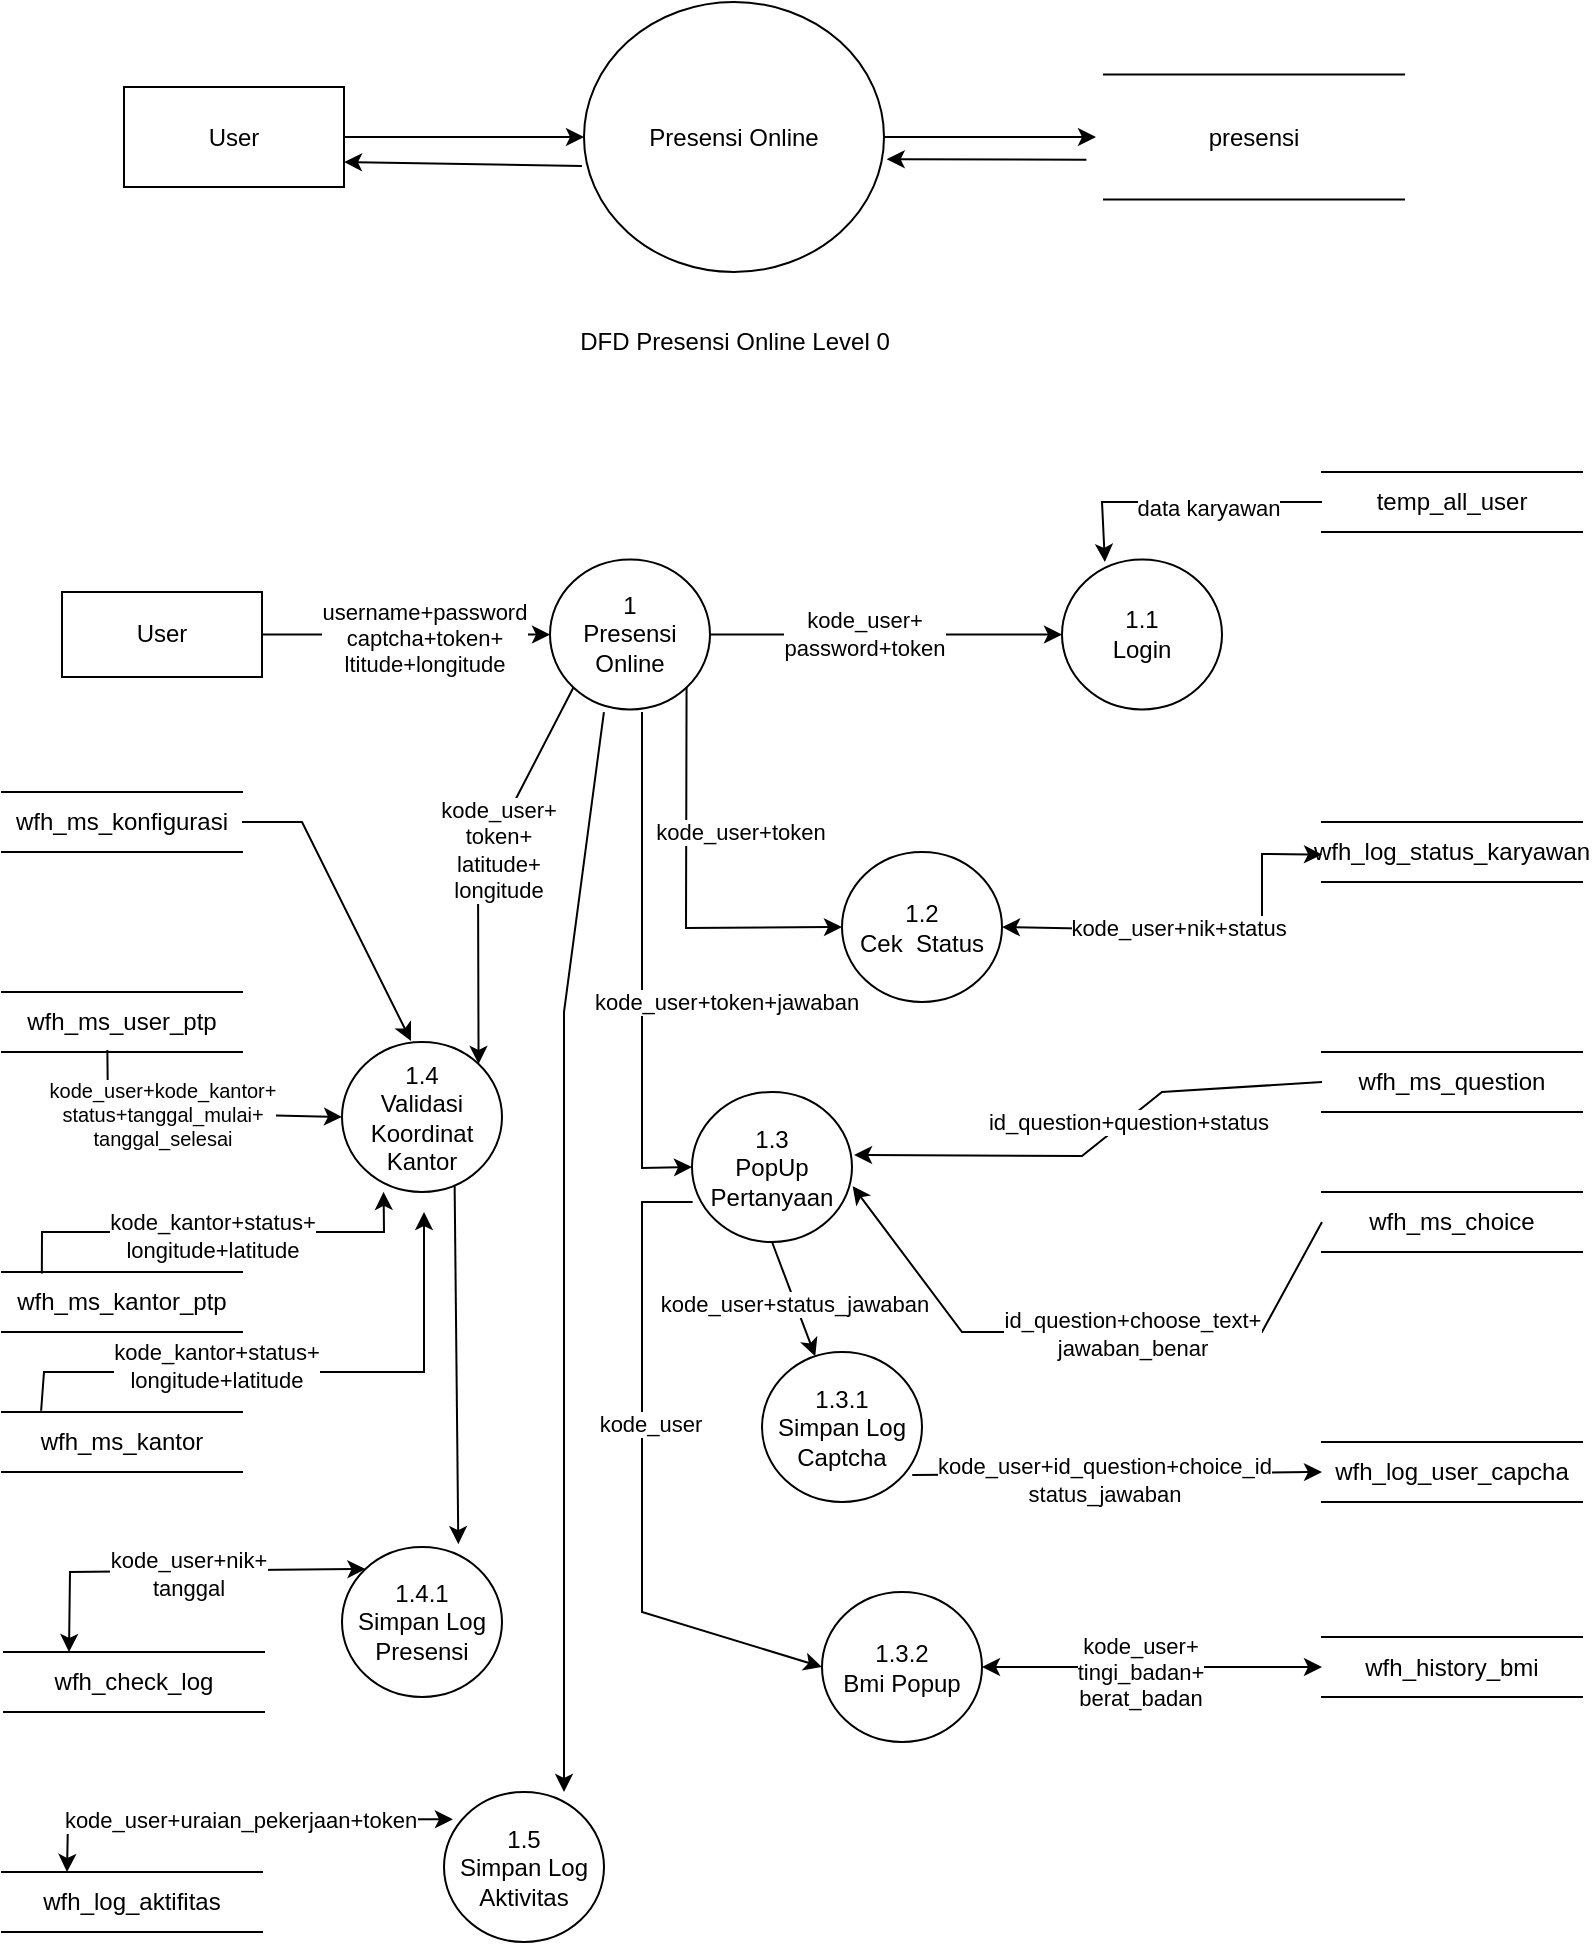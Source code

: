 <mxfile version="22.1.7" type="github">
  <diagram name="Page-1" id="cB6-q6-sBfIPuh-v84tD">
    <mxGraphModel dx="977" dy="461" grid="1" gridSize="10" guides="1" tooltips="1" connect="1" arrows="1" fold="1" page="1" pageScale="1" pageWidth="850" pageHeight="1100" math="0" shadow="0">
      <root>
        <mxCell id="0" />
        <mxCell id="1" parent="0" />
        <mxCell id="i9Y9PTabGPXXXa_qy1XM-1" value="User" style="html=1;dashed=0;whiteSpace=wrap;" vertex="1" parent="1">
          <mxGeometry x="80" y="87.5" width="110" height="50" as="geometry" />
        </mxCell>
        <mxCell id="i9Y9PTabGPXXXa_qy1XM-2" value="Presensi Online" style="shape=ellipse;html=1;dashed=0;whiteSpace=wrap;perimeter=ellipsePerimeter;" vertex="1" parent="1">
          <mxGeometry x="310" y="45" width="150" height="135" as="geometry" />
        </mxCell>
        <mxCell id="i9Y9PTabGPXXXa_qy1XM-4" value="" style="endArrow=classic;html=1;rounded=0;exitX=1;exitY=0.5;exitDx=0;exitDy=0;" edge="1" parent="1" source="i9Y9PTabGPXXXa_qy1XM-1" target="i9Y9PTabGPXXXa_qy1XM-2">
          <mxGeometry width="50" height="50" relative="1" as="geometry">
            <mxPoint x="360" y="410" as="sourcePoint" />
            <mxPoint x="410" y="360" as="targetPoint" />
          </mxGeometry>
        </mxCell>
        <mxCell id="i9Y9PTabGPXXXa_qy1XM-5" value="" style="endArrow=classic;html=1;rounded=0;exitX=1;exitY=0.5;exitDx=0;exitDy=0;" edge="1" parent="1" source="i9Y9PTabGPXXXa_qy1XM-2">
          <mxGeometry width="50" height="50" relative="1" as="geometry">
            <mxPoint x="360" y="410" as="sourcePoint" />
            <mxPoint x="566.0" y="112.5" as="targetPoint" />
          </mxGeometry>
        </mxCell>
        <mxCell id="i9Y9PTabGPXXXa_qy1XM-6" value="" style="endArrow=classic;html=1;rounded=0;exitX=-0.007;exitY=0.607;exitDx=0;exitDy=0;exitPerimeter=0;entryX=1;entryY=0.75;entryDx=0;entryDy=0;" edge="1" parent="1" source="i9Y9PTabGPXXXa_qy1XM-2" target="i9Y9PTabGPXXXa_qy1XM-1">
          <mxGeometry width="50" height="50" relative="1" as="geometry">
            <mxPoint x="360" y="410" as="sourcePoint" />
            <mxPoint x="410" y="360" as="targetPoint" />
          </mxGeometry>
        </mxCell>
        <mxCell id="i9Y9PTabGPXXXa_qy1XM-7" value="" style="endArrow=classic;html=1;rounded=0;entryX=1.009;entryY=0.582;entryDx=0;entryDy=0;entryPerimeter=0;exitX=0.07;exitY=0.642;exitDx=0;exitDy=0;exitPerimeter=0;" edge="1" parent="1" target="i9Y9PTabGPXXXa_qy1XM-2">
          <mxGeometry width="50" height="50" relative="1" as="geometry">
            <mxPoint x="561.2" y="123.86" as="sourcePoint" />
            <mxPoint x="410" y="360" as="targetPoint" />
          </mxGeometry>
        </mxCell>
        <mxCell id="i9Y9PTabGPXXXa_qy1XM-9" value="DFD Presensi Online Level 0" style="text;html=1;align=center;verticalAlign=middle;resizable=0;points=[];autosize=1;strokeColor=none;fillColor=none;" vertex="1" parent="1">
          <mxGeometry x="300" y="200" width="170" height="30" as="geometry" />
        </mxCell>
        <mxCell id="i9Y9PTabGPXXXa_qy1XM-10" value="presensi" style="html=1;dashed=0;whiteSpace=wrap;shape=partialRectangle;right=0;left=0;" vertex="1" parent="1">
          <mxGeometry x="570" y="81.25" width="150" height="62.5" as="geometry" />
        </mxCell>
        <mxCell id="i9Y9PTabGPXXXa_qy1XM-11" value="&lt;div&gt;1&lt;/div&gt;&lt;div&gt;Presensi Online&lt;br&gt;&lt;/div&gt;" style="shape=ellipse;html=1;dashed=0;whiteSpace=wrap;perimeter=ellipsePerimeter;" vertex="1" parent="1">
          <mxGeometry x="293" y="323.75" width="80" height="75" as="geometry" />
        </mxCell>
        <mxCell id="i9Y9PTabGPXXXa_qy1XM-12" value="User" style="html=1;dashed=0;whiteSpace=wrap;" vertex="1" parent="1">
          <mxGeometry x="49" y="340" width="100" height="42.5" as="geometry" />
        </mxCell>
        <mxCell id="i9Y9PTabGPXXXa_qy1XM-13" value="wfh_check_log" style="html=1;dashed=0;whiteSpace=wrap;shape=partialRectangle;right=0;left=0;" vertex="1" parent="1">
          <mxGeometry x="20" y="870" width="130" height="30" as="geometry" />
        </mxCell>
        <mxCell id="i9Y9PTabGPXXXa_qy1XM-14" value="" style="endArrow=classic;html=1;rounded=0;exitX=1;exitY=0.5;exitDx=0;exitDy=0;entryX=0;entryY=0.5;entryDx=0;entryDy=0;" edge="1" parent="1" source="i9Y9PTabGPXXXa_qy1XM-12" target="i9Y9PTabGPXXXa_qy1XM-11">
          <mxGeometry width="50" height="50" relative="1" as="geometry">
            <mxPoint x="399" y="370" as="sourcePoint" />
            <mxPoint x="449" y="320" as="targetPoint" />
          </mxGeometry>
        </mxCell>
        <mxCell id="i9Y9PTabGPXXXa_qy1XM-35" value="&lt;div&gt;username+password&lt;/div&gt;&lt;div&gt;captcha+token+&lt;/div&gt;&lt;div&gt;ltitude+longitude&lt;br&gt;&lt;/div&gt;" style="edgeLabel;html=1;align=center;verticalAlign=middle;resizable=0;points=[];" vertex="1" connectable="0" parent="i9Y9PTabGPXXXa_qy1XM-14">
          <mxGeometry x="-0.353" y="-1" relative="1" as="geometry">
            <mxPoint x="34" as="offset" />
          </mxGeometry>
        </mxCell>
        <mxCell id="i9Y9PTabGPXXXa_qy1XM-15" value="temp_all_user" style="html=1;dashed=0;whiteSpace=wrap;shape=partialRectangle;right=0;left=0;" vertex="1" parent="1">
          <mxGeometry x="679" y="280" width="130" height="30" as="geometry" />
        </mxCell>
        <mxCell id="i9Y9PTabGPXXXa_qy1XM-16" value="wfh_ms_question" style="html=1;dashed=0;whiteSpace=wrap;shape=partialRectangle;right=0;left=0;" vertex="1" parent="1">
          <mxGeometry x="679" y="570" width="130" height="30" as="geometry" />
        </mxCell>
        <mxCell id="i9Y9PTabGPXXXa_qy1XM-17" value="wfh_log_user_capcha" style="html=1;dashed=0;whiteSpace=wrap;shape=partialRectangle;right=0;left=0;" vertex="1" parent="1">
          <mxGeometry x="679" y="765" width="130" height="30" as="geometry" />
        </mxCell>
        <mxCell id="i9Y9PTabGPXXXa_qy1XM-18" value="" style="endArrow=classic;html=1;rounded=0;exitX=0;exitY=0.5;exitDx=0;exitDy=0;entryX=0.268;entryY=0.016;entryDx=0;entryDy=0;entryPerimeter=0;" edge="1" parent="1" source="i9Y9PTabGPXXXa_qy1XM-15" target="i9Y9PTabGPXXXa_qy1XM-48">
          <mxGeometry width="50" height="50" relative="1" as="geometry">
            <mxPoint x="469" y="370" as="sourcePoint" />
            <mxPoint x="519" y="320" as="targetPoint" />
            <Array as="points">
              <mxPoint x="649" y="295" />
              <mxPoint x="619" y="295" />
              <mxPoint x="569" y="295" />
            </Array>
          </mxGeometry>
        </mxCell>
        <mxCell id="i9Y9PTabGPXXXa_qy1XM-36" value="data karyawan" style="edgeLabel;html=1;align=center;verticalAlign=middle;resizable=0;points=[];" vertex="1" connectable="0" parent="i9Y9PTabGPXXXa_qy1XM-18">
          <mxGeometry x="-0.183" y="3" relative="1" as="geometry">
            <mxPoint as="offset" />
          </mxGeometry>
        </mxCell>
        <mxCell id="i9Y9PTabGPXXXa_qy1XM-22" value="wfh_log_status_karyawan" style="html=1;dashed=0;whiteSpace=wrap;shape=partialRectangle;right=0;left=0;" vertex="1" parent="1">
          <mxGeometry x="679" y="455" width="130" height="30" as="geometry" />
        </mxCell>
        <mxCell id="i9Y9PTabGPXXXa_qy1XM-26" value="" style="endArrow=classic;startArrow=classic;html=1;rounded=0;exitX=0;exitY=0.375;exitDx=0;exitDy=0;exitPerimeter=0;entryX=1;entryY=0.5;entryDx=0;entryDy=0;" edge="1" parent="1" target="i9Y9PTabGPXXXa_qy1XM-53">
          <mxGeometry width="50" height="50" relative="1" as="geometry">
            <mxPoint x="679" y="471.25" as="sourcePoint" />
            <mxPoint x="529" y="471.25" as="targetPoint" />
            <Array as="points">
              <mxPoint x="649" y="471" />
              <mxPoint x="649" y="510" />
            </Array>
          </mxGeometry>
        </mxCell>
        <mxCell id="i9Y9PTabGPXXXa_qy1XM-38" value="kode_user+nik+status" style="edgeLabel;html=1;align=center;verticalAlign=middle;resizable=0;points=[];" vertex="1" connectable="0" parent="i9Y9PTabGPXXXa_qy1XM-26">
          <mxGeometry x="0.113" y="-1" relative="1" as="geometry">
            <mxPoint as="offset" />
          </mxGeometry>
        </mxCell>
        <mxCell id="i9Y9PTabGPXXXa_qy1XM-29" value="" style="endArrow=classic;html=1;rounded=0;exitX=0;exitY=0.5;exitDx=0;exitDy=0;entryX=1.013;entryY=0.42;entryDx=0;entryDy=0;entryPerimeter=0;" edge="1" parent="1" source="i9Y9PTabGPXXXa_qy1XM-16" target="i9Y9PTabGPXXXa_qy1XM-56">
          <mxGeometry width="50" height="50" relative="1" as="geometry">
            <mxPoint x="299" y="830" as="sourcePoint" />
            <mxPoint x="499" y="770" as="targetPoint" />
            <Array as="points">
              <mxPoint x="599" y="590" />
              <mxPoint x="559" y="622" />
            </Array>
          </mxGeometry>
        </mxCell>
        <mxCell id="i9Y9PTabGPXXXa_qy1XM-39" value="id_question+question+status" style="edgeLabel;html=1;align=center;verticalAlign=middle;resizable=0;points=[];" vertex="1" connectable="0" parent="i9Y9PTabGPXXXa_qy1XM-29">
          <mxGeometry x="-0.162" y="1" relative="1" as="geometry">
            <mxPoint as="offset" />
          </mxGeometry>
        </mxCell>
        <mxCell id="i9Y9PTabGPXXXa_qy1XM-30" value="wfh_ms_choice" style="html=1;dashed=0;whiteSpace=wrap;shape=partialRectangle;right=0;left=0;" vertex="1" parent="1">
          <mxGeometry x="679" y="640" width="130" height="30" as="geometry" />
        </mxCell>
        <mxCell id="i9Y9PTabGPXXXa_qy1XM-34" value="wfh_history_bmi" style="html=1;dashed=0;whiteSpace=wrap;shape=partialRectangle;right=0;left=0;" vertex="1" parent="1">
          <mxGeometry x="679" y="862.5" width="130" height="30" as="geometry" />
        </mxCell>
        <mxCell id="i9Y9PTabGPXXXa_qy1XM-40" value="wfh_log_aktifitas" style="html=1;dashed=0;whiteSpace=wrap;shape=partialRectangle;right=0;left=0;" vertex="1" parent="1">
          <mxGeometry x="19" y="980" width="130" height="30" as="geometry" />
        </mxCell>
        <mxCell id="i9Y9PTabGPXXXa_qy1XM-41" value="" style="endArrow=classic;html=1;rounded=0;exitX=0;exitY=0.5;exitDx=0;exitDy=0;entryX=1.004;entryY=0.628;entryDx=0;entryDy=0;entryPerimeter=0;" edge="1" parent="1" source="i9Y9PTabGPXXXa_qy1XM-30" target="i9Y9PTabGPXXXa_qy1XM-56">
          <mxGeometry width="50" height="50" relative="1" as="geometry">
            <mxPoint x="689" y="805" as="sourcePoint" />
            <mxPoint x="449" y="710" as="targetPoint" />
            <Array as="points">
              <mxPoint x="649" y="710" />
              <mxPoint x="569" y="710" />
              <mxPoint x="499" y="710" />
            </Array>
          </mxGeometry>
        </mxCell>
        <mxCell id="i9Y9PTabGPXXXa_qy1XM-42" value="&lt;div&gt;id_question+choose_text+&lt;/div&gt;&lt;div&gt;jawaban_benar&lt;br&gt;&lt;/div&gt;" style="edgeLabel;html=1;align=center;verticalAlign=middle;resizable=0;points=[];" vertex="1" connectable="0" parent="i9Y9PTabGPXXXa_qy1XM-41">
          <mxGeometry x="-0.162" y="1" relative="1" as="geometry">
            <mxPoint as="offset" />
          </mxGeometry>
        </mxCell>
        <mxCell id="i9Y9PTabGPXXXa_qy1XM-48" value="&lt;div&gt;1.1&lt;/div&gt;Login" style="shape=ellipse;html=1;dashed=0;whiteSpace=wrap;perimeter=ellipsePerimeter;" vertex="1" parent="1">
          <mxGeometry x="549" y="323.75" width="80" height="75" as="geometry" />
        </mxCell>
        <mxCell id="i9Y9PTabGPXXXa_qy1XM-49" value="" style="endArrow=classic;html=1;rounded=0;entryX=0;entryY=0.5;entryDx=0;entryDy=0;exitX=1;exitY=0.5;exitDx=0;exitDy=0;" edge="1" parent="1" source="i9Y9PTabGPXXXa_qy1XM-11" target="i9Y9PTabGPXXXa_qy1XM-48">
          <mxGeometry width="50" height="50" relative="1" as="geometry">
            <mxPoint x="319" y="370" as="sourcePoint" />
            <mxPoint x="369" y="320" as="targetPoint" />
            <Array as="points" />
          </mxGeometry>
        </mxCell>
        <mxCell id="i9Y9PTabGPXXXa_qy1XM-58" value="&lt;div&gt;kode_user+&lt;/div&gt;&lt;div&gt;password+token&lt;/div&gt;" style="edgeLabel;html=1;align=center;verticalAlign=middle;resizable=0;points=[];" vertex="1" connectable="0" parent="i9Y9PTabGPXXXa_qy1XM-49">
          <mxGeometry x="-0.566" y="1" relative="1" as="geometry">
            <mxPoint x="39" as="offset" />
          </mxGeometry>
        </mxCell>
        <mxCell id="i9Y9PTabGPXXXa_qy1XM-50" value="&lt;div&gt;1.4&lt;/div&gt;Validasi Koordinat Kantor" style="shape=ellipse;html=1;dashed=0;whiteSpace=wrap;perimeter=ellipsePerimeter;" vertex="1" parent="1">
          <mxGeometry x="189" y="565" width="80" height="75" as="geometry" />
        </mxCell>
        <mxCell id="i9Y9PTabGPXXXa_qy1XM-53" value="&lt;div&gt;1.2&lt;/div&gt;Cek&amp;nbsp; Status" style="shape=ellipse;html=1;dashed=0;whiteSpace=wrap;perimeter=ellipsePerimeter;" vertex="1" parent="1">
          <mxGeometry x="439" y="470" width="80" height="75" as="geometry" />
        </mxCell>
        <mxCell id="i9Y9PTabGPXXXa_qy1XM-56" value="&lt;div&gt;1.3&lt;/div&gt;PopUp Pertanyaan" style="shape=ellipse;html=1;dashed=0;whiteSpace=wrap;perimeter=ellipsePerimeter;" vertex="1" parent="1">
          <mxGeometry x="364" y="590" width="80" height="75" as="geometry" />
        </mxCell>
        <mxCell id="i9Y9PTabGPXXXa_qy1XM-61" value="" style="endArrow=classic;html=1;rounded=0;exitX=1;exitY=1;exitDx=0;exitDy=0;entryX=0;entryY=0.5;entryDx=0;entryDy=0;" edge="1" parent="1" source="i9Y9PTabGPXXXa_qy1XM-11" target="i9Y9PTabGPXXXa_qy1XM-53">
          <mxGeometry width="50" height="50" relative="1" as="geometry">
            <mxPoint x="449" y="570" as="sourcePoint" />
            <mxPoint x="499" y="520" as="targetPoint" />
            <Array as="points">
              <mxPoint x="361" y="508" />
            </Array>
          </mxGeometry>
        </mxCell>
        <mxCell id="i9Y9PTabGPXXXa_qy1XM-62" value="kode_user+token" style="edgeLabel;html=1;align=center;verticalAlign=middle;resizable=0;points=[];" vertex="1" connectable="0" parent="i9Y9PTabGPXXXa_qy1XM-61">
          <mxGeometry x="-0.28" y="3" relative="1" as="geometry">
            <mxPoint x="24" as="offset" />
          </mxGeometry>
        </mxCell>
        <mxCell id="i9Y9PTabGPXXXa_qy1XM-63" value="" style="endArrow=classic;html=1;rounded=0;entryX=0;entryY=0.5;entryDx=0;entryDy=0;" edge="1" parent="1" target="i9Y9PTabGPXXXa_qy1XM-56">
          <mxGeometry width="50" height="50" relative="1" as="geometry">
            <mxPoint x="339" y="400" as="sourcePoint" />
            <mxPoint x="499" y="520" as="targetPoint" />
            <Array as="points">
              <mxPoint x="339" y="628" />
            </Array>
          </mxGeometry>
        </mxCell>
        <mxCell id="i9Y9PTabGPXXXa_qy1XM-66" value="kode_user+token+jawaban" style="edgeLabel;html=1;align=center;verticalAlign=middle;resizable=0;points=[];" vertex="1" connectable="0" parent="i9Y9PTabGPXXXa_qy1XM-63">
          <mxGeometry x="0.146" y="2" relative="1" as="geometry">
            <mxPoint x="40" as="offset" />
          </mxGeometry>
        </mxCell>
        <mxCell id="i9Y9PTabGPXXXa_qy1XM-65" value="&lt;div&gt;1.3.1&lt;/div&gt;Simpan Log Captcha" style="shape=ellipse;html=1;dashed=0;whiteSpace=wrap;perimeter=ellipsePerimeter;" vertex="1" parent="1">
          <mxGeometry x="399" y="720" width="80" height="75" as="geometry" />
        </mxCell>
        <mxCell id="i9Y9PTabGPXXXa_qy1XM-67" value="" style="endArrow=classic;html=1;rounded=0;exitX=0.5;exitY=1;exitDx=0;exitDy=0;" edge="1" parent="1" source="i9Y9PTabGPXXXa_qy1XM-56" target="i9Y9PTabGPXXXa_qy1XM-65">
          <mxGeometry width="50" height="50" relative="1" as="geometry">
            <mxPoint x="449" y="620" as="sourcePoint" />
            <mxPoint x="499" y="570" as="targetPoint" />
          </mxGeometry>
        </mxCell>
        <mxCell id="i9Y9PTabGPXXXa_qy1XM-68" value="kode_user+status_jawaban" style="edgeLabel;html=1;align=center;verticalAlign=middle;resizable=0;points=[];" vertex="1" connectable="0" parent="i9Y9PTabGPXXXa_qy1XM-67">
          <mxGeometry x="0.042" y="-1" relative="1" as="geometry">
            <mxPoint as="offset" />
          </mxGeometry>
        </mxCell>
        <mxCell id="i9Y9PTabGPXXXa_qy1XM-69" value="" style="endArrow=classic;html=1;rounded=0;entryX=0;entryY=0.5;entryDx=0;entryDy=0;exitX=0.939;exitY=0.82;exitDx=0;exitDy=0;exitPerimeter=0;" edge="1" parent="1" source="i9Y9PTabGPXXXa_qy1XM-65" target="i9Y9PTabGPXXXa_qy1XM-17">
          <mxGeometry width="50" height="50" relative="1" as="geometry">
            <mxPoint x="449" y="760" as="sourcePoint" />
            <mxPoint x="499" y="730" as="targetPoint" />
          </mxGeometry>
        </mxCell>
        <mxCell id="i9Y9PTabGPXXXa_qy1XM-70" value="&lt;div&gt;kode_user+id_question+choice_id&lt;/div&gt;&lt;div&gt;status_jawaban&lt;br&gt;&lt;/div&gt;" style="edgeLabel;html=1;align=center;verticalAlign=middle;resizable=0;points=[];" vertex="1" connectable="0" parent="i9Y9PTabGPXXXa_qy1XM-69">
          <mxGeometry x="-0.065" y="-3" relative="1" as="geometry">
            <mxPoint as="offset" />
          </mxGeometry>
        </mxCell>
        <mxCell id="i9Y9PTabGPXXXa_qy1XM-73" value="&lt;div&gt;1.3.2&lt;/div&gt;Bmi Popup" style="shape=ellipse;html=1;dashed=0;whiteSpace=wrap;perimeter=ellipsePerimeter;" vertex="1" parent="1">
          <mxGeometry x="429" y="840" width="80" height="75" as="geometry" />
        </mxCell>
        <mxCell id="i9Y9PTabGPXXXa_qy1XM-74" value="" style="endArrow=classic;html=1;rounded=0;exitX=0.004;exitY=0.733;exitDx=0;exitDy=0;exitPerimeter=0;entryX=0;entryY=0.5;entryDx=0;entryDy=0;" edge="1" parent="1" source="i9Y9PTabGPXXXa_qy1XM-56" target="i9Y9PTabGPXXXa_qy1XM-73">
          <mxGeometry width="50" height="50" relative="1" as="geometry">
            <mxPoint x="449" y="820" as="sourcePoint" />
            <mxPoint x="499" y="770" as="targetPoint" />
            <Array as="points">
              <mxPoint x="339" y="645" />
              <mxPoint x="339" y="850" />
            </Array>
          </mxGeometry>
        </mxCell>
        <mxCell id="i9Y9PTabGPXXXa_qy1XM-77" value="kode_user" style="edgeLabel;html=1;align=center;verticalAlign=middle;resizable=0;points=[];" vertex="1" connectable="0" parent="i9Y9PTabGPXXXa_qy1XM-74">
          <mxGeometry x="-0.158" y="4" relative="1" as="geometry">
            <mxPoint as="offset" />
          </mxGeometry>
        </mxCell>
        <mxCell id="i9Y9PTabGPXXXa_qy1XM-75" value="" style="endArrow=classic;startArrow=classic;html=1;rounded=0;exitX=1;exitY=0.5;exitDx=0;exitDy=0;entryX=0;entryY=0.5;entryDx=0;entryDy=0;" edge="1" parent="1" source="i9Y9PTabGPXXXa_qy1XM-73" target="i9Y9PTabGPXXXa_qy1XM-34">
          <mxGeometry width="50" height="50" relative="1" as="geometry">
            <mxPoint x="449" y="860" as="sourcePoint" />
            <mxPoint x="499" y="810" as="targetPoint" />
          </mxGeometry>
        </mxCell>
        <mxCell id="i9Y9PTabGPXXXa_qy1XM-76" value="&lt;div&gt;kode_user+&lt;/div&gt;&lt;div&gt;tingi_badan+&lt;/div&gt;&lt;div&gt;berat_badan&lt;br&gt;&lt;/div&gt;" style="edgeLabel;html=1;align=center;verticalAlign=middle;resizable=0;points=[];" vertex="1" connectable="0" parent="i9Y9PTabGPXXXa_qy1XM-75">
          <mxGeometry x="-0.073" y="-2" relative="1" as="geometry">
            <mxPoint as="offset" />
          </mxGeometry>
        </mxCell>
        <mxCell id="i9Y9PTabGPXXXa_qy1XM-78" value="wfh_ms_konfigurasi" style="html=1;dashed=0;whiteSpace=wrap;shape=partialRectangle;right=0;left=0;" vertex="1" parent="1">
          <mxGeometry x="19" y="440" width="120" height="30" as="geometry" />
        </mxCell>
        <mxCell id="i9Y9PTabGPXXXa_qy1XM-79" value="wfh_ms_kantor_ptp" style="html=1;dashed=0;whiteSpace=wrap;shape=partialRectangle;right=0;left=0;" vertex="1" parent="1">
          <mxGeometry x="19" y="680" width="120" height="30" as="geometry" />
        </mxCell>
        <mxCell id="i9Y9PTabGPXXXa_qy1XM-80" value="wfh_ms_user_ptp" style="html=1;dashed=0;whiteSpace=wrap;shape=partialRectangle;right=0;left=0;" vertex="1" parent="1">
          <mxGeometry x="19" y="540" width="120" height="30" as="geometry" />
        </mxCell>
        <mxCell id="i9Y9PTabGPXXXa_qy1XM-81" value="wfh_ms_kantor" style="html=1;dashed=0;whiteSpace=wrap;shape=partialRectangle;right=0;left=0;" vertex="1" parent="1">
          <mxGeometry x="19" y="750" width="120" height="30" as="geometry" />
        </mxCell>
        <mxCell id="i9Y9PTabGPXXXa_qy1XM-82" value="" style="endArrow=classic;html=1;rounded=0;entryX=1;entryY=0;entryDx=0;entryDy=0;exitX=0;exitY=1;exitDx=0;exitDy=0;" edge="1" parent="1" source="i9Y9PTabGPXXXa_qy1XM-11" target="i9Y9PTabGPXXXa_qy1XM-50">
          <mxGeometry width="50" height="50" relative="1" as="geometry">
            <mxPoint x="319" y="400" as="sourcePoint" />
            <mxPoint x="509" y="610" as="targetPoint" />
            <Array as="points">
              <mxPoint x="257" y="480" />
            </Array>
          </mxGeometry>
        </mxCell>
        <mxCell id="i9Y9PTabGPXXXa_qy1XM-83" value="&lt;div&gt;kode_user+&lt;/div&gt;&lt;div&gt;token+&lt;/div&gt;&lt;div&gt;latitude+&lt;/div&gt;&lt;div&gt;longitude&lt;br&gt;&lt;/div&gt;" style="edgeLabel;html=1;align=center;verticalAlign=middle;resizable=0;points=[];" vertex="1" connectable="0" parent="i9Y9PTabGPXXXa_qy1XM-82">
          <mxGeometry x="-0.103" y="3" relative="1" as="geometry">
            <mxPoint as="offset" />
          </mxGeometry>
        </mxCell>
        <mxCell id="i9Y9PTabGPXXXa_qy1XM-84" value="" style="endArrow=classic;html=1;rounded=0;exitX=1;exitY=0.5;exitDx=0;exitDy=0;entryX=0.431;entryY=-0.007;entryDx=0;entryDy=0;entryPerimeter=0;" edge="1" parent="1" source="i9Y9PTabGPXXXa_qy1XM-78" target="i9Y9PTabGPXXXa_qy1XM-50">
          <mxGeometry width="50" height="50" relative="1" as="geometry">
            <mxPoint x="459" y="660" as="sourcePoint" />
            <mxPoint x="509" y="610" as="targetPoint" />
            <Array as="points">
              <mxPoint x="169" y="455" />
            </Array>
          </mxGeometry>
        </mxCell>
        <mxCell id="i9Y9PTabGPXXXa_qy1XM-86" value="" style="endArrow=classic;html=1;rounded=0;exitX=0.439;exitY=0.967;exitDx=0;exitDy=0;exitPerimeter=0;entryX=0;entryY=0.5;entryDx=0;entryDy=0;" edge="1" parent="1" source="i9Y9PTabGPXXXa_qy1XM-80" target="i9Y9PTabGPXXXa_qy1XM-50">
          <mxGeometry width="50" height="50" relative="1" as="geometry">
            <mxPoint x="459" y="660" as="sourcePoint" />
            <mxPoint x="509" y="610" as="targetPoint" />
            <Array as="points">
              <mxPoint x="72" y="600" />
            </Array>
          </mxGeometry>
        </mxCell>
        <mxCell id="i9Y9PTabGPXXXa_qy1XM-87" value="&lt;div style=&quot;font-size: 10px;&quot;&gt;&lt;font style=&quot;font-size: 10px;&quot;&gt;kode_user+kode_kantor+&lt;/font&gt;&lt;/div&gt;&lt;div style=&quot;font-size: 10px;&quot;&gt;&lt;font style=&quot;font-size: 10px;&quot;&gt;status+tanggal_mulai+&lt;/font&gt;&lt;/div&gt;&lt;div style=&quot;font-size: 10px;&quot;&gt;&lt;font style=&quot;font-size: 10px;&quot;&gt;tanggal_selesai&lt;font style=&quot;font-size: 10px;&quot;&gt;&lt;br&gt;&lt;/font&gt;&lt;/font&gt;&lt;/div&gt;" style="edgeLabel;html=1;align=center;verticalAlign=middle;resizable=0;points=[];" vertex="1" connectable="0" parent="i9Y9PTabGPXXXa_qy1XM-86">
          <mxGeometry x="-0.365" relative="1" as="geometry">
            <mxPoint x="11" as="offset" />
          </mxGeometry>
        </mxCell>
        <mxCell id="i9Y9PTabGPXXXa_qy1XM-89" value="" style="endArrow=classic;html=1;rounded=0;exitX=0.166;exitY=0.027;exitDx=0;exitDy=0;entryX=0.26;entryY=0.999;entryDx=0;entryDy=0;entryPerimeter=0;exitPerimeter=0;" edge="1" parent="1" source="i9Y9PTabGPXXXa_qy1XM-79" target="i9Y9PTabGPXXXa_qy1XM-50">
          <mxGeometry width="50" height="50" relative="1" as="geometry">
            <mxPoint x="459" y="660" as="sourcePoint" />
            <mxPoint x="509" y="610" as="targetPoint" />
            <Array as="points">
              <mxPoint x="39" y="660" />
              <mxPoint x="210" y="660" />
            </Array>
          </mxGeometry>
        </mxCell>
        <mxCell id="i9Y9PTabGPXXXa_qy1XM-90" value="&lt;div&gt;kode_kantor+status+&lt;/div&gt;&lt;div&gt;longitude+latitude&lt;br&gt;&lt;/div&gt;" style="edgeLabel;html=1;align=center;verticalAlign=middle;resizable=0;points=[];" vertex="1" connectable="0" parent="i9Y9PTabGPXXXa_qy1XM-89">
          <mxGeometry x="-0.573" y="-2" relative="1" as="geometry">
            <mxPoint x="61" as="offset" />
          </mxGeometry>
        </mxCell>
        <mxCell id="i9Y9PTabGPXXXa_qy1XM-91" value="" style="endArrow=classic;html=1;rounded=0;exitX=0.163;exitY=-0.021;exitDx=0;exitDy=0;exitPerimeter=0;" edge="1" parent="1" source="i9Y9PTabGPXXXa_qy1XM-81">
          <mxGeometry width="50" height="50" relative="1" as="geometry">
            <mxPoint x="510" y="720" as="sourcePoint" />
            <mxPoint x="230" y="650" as="targetPoint" />
            <Array as="points">
              <mxPoint x="40" y="730" />
              <mxPoint x="230" y="730" />
            </Array>
          </mxGeometry>
        </mxCell>
        <mxCell id="i9Y9PTabGPXXXa_qy1XM-92" value="&lt;div&gt;kode_kantor+status+&lt;/div&gt;&lt;div&gt;longitude+latitude&lt;br&gt;&lt;/div&gt;" style="edgeLabel;html=1;align=center;verticalAlign=middle;resizable=0;points=[];" vertex="1" connectable="0" parent="i9Y9PTabGPXXXa_qy1XM-91">
          <mxGeometry x="-0.276" y="3" relative="1" as="geometry">
            <mxPoint as="offset" />
          </mxGeometry>
        </mxCell>
        <mxCell id="i9Y9PTabGPXXXa_qy1XM-93" value="&lt;div&gt;1.4.1&lt;/div&gt;Simpan Log Presensi" style="shape=ellipse;html=1;dashed=0;whiteSpace=wrap;perimeter=ellipsePerimeter;" vertex="1" parent="1">
          <mxGeometry x="189" y="817.5" width="80" height="75" as="geometry" />
        </mxCell>
        <mxCell id="i9Y9PTabGPXXXa_qy1XM-94" value="" style="endArrow=classic;html=1;rounded=0;exitX=0.704;exitY=0.96;exitDx=0;exitDy=0;exitPerimeter=0;entryX=0.727;entryY=-0.019;entryDx=0;entryDy=0;entryPerimeter=0;" edge="1" parent="1" source="i9Y9PTabGPXXXa_qy1XM-50" target="i9Y9PTabGPXXXa_qy1XM-93">
          <mxGeometry width="50" height="50" relative="1" as="geometry">
            <mxPoint x="510" y="720" as="sourcePoint" />
            <mxPoint x="560" y="670" as="targetPoint" />
          </mxGeometry>
        </mxCell>
        <mxCell id="i9Y9PTabGPXXXa_qy1XM-96" value="" style="endArrow=classic;startArrow=classic;html=1;rounded=0;exitX=0.25;exitY=0;exitDx=0;exitDy=0;entryX=0;entryY=0;entryDx=0;entryDy=0;" edge="1" parent="1" source="i9Y9PTabGPXXXa_qy1XM-13" target="i9Y9PTabGPXXXa_qy1XM-93">
          <mxGeometry width="50" height="50" relative="1" as="geometry">
            <mxPoint x="510" y="720" as="sourcePoint" />
            <mxPoint x="560" y="670" as="targetPoint" />
            <Array as="points">
              <mxPoint x="53" y="830" />
            </Array>
          </mxGeometry>
        </mxCell>
        <mxCell id="i9Y9PTabGPXXXa_qy1XM-97" value="&lt;div&gt;kode_user+nik+&lt;/div&gt;&lt;div&gt;tanggal&lt;br&gt;&lt;/div&gt;" style="edgeLabel;html=1;align=center;verticalAlign=middle;resizable=0;points=[];" vertex="1" connectable="0" parent="i9Y9PTabGPXXXa_qy1XM-96">
          <mxGeometry x="-0.225" y="-1" relative="1" as="geometry">
            <mxPoint x="26" as="offset" />
          </mxGeometry>
        </mxCell>
        <mxCell id="i9Y9PTabGPXXXa_qy1XM-98" value="&lt;div&gt;1.5&lt;/div&gt;Simpan Log Aktivitas" style="shape=ellipse;html=1;dashed=0;whiteSpace=wrap;perimeter=ellipsePerimeter;" vertex="1" parent="1">
          <mxGeometry x="240" y="940" width="80" height="75" as="geometry" />
        </mxCell>
        <mxCell id="i9Y9PTabGPXXXa_qy1XM-99" value="" style="endArrow=classic;html=1;rounded=0;entryX=0.75;entryY=0;entryDx=0;entryDy=0;entryPerimeter=0;exitX=0.337;exitY=1.017;exitDx=0;exitDy=0;exitPerimeter=0;" edge="1" parent="1" source="i9Y9PTabGPXXXa_qy1XM-11" target="i9Y9PTabGPXXXa_qy1XM-98">
          <mxGeometry width="50" height="50" relative="1" as="geometry">
            <mxPoint x="300" y="580" as="sourcePoint" />
            <mxPoint x="160" y="710" as="targetPoint" />
            <Array as="points">
              <mxPoint x="300" y="550" />
            </Array>
          </mxGeometry>
        </mxCell>
        <mxCell id="i9Y9PTabGPXXXa_qy1XM-100" value="" style="endArrow=classic;startArrow=classic;html=1;rounded=0;exitX=0.25;exitY=0;exitDx=0;exitDy=0;entryX=0.056;entryY=0.182;entryDx=0;entryDy=0;entryPerimeter=0;" edge="1" parent="1" source="i9Y9PTabGPXXXa_qy1XM-40" target="i9Y9PTabGPXXXa_qy1XM-98">
          <mxGeometry width="50" height="50" relative="1" as="geometry">
            <mxPoint x="110" y="790" as="sourcePoint" />
            <mxPoint x="160" y="740" as="targetPoint" />
            <Array as="points">
              <mxPoint x="52" y="954" />
            </Array>
          </mxGeometry>
        </mxCell>
        <mxCell id="i9Y9PTabGPXXXa_qy1XM-101" value="kode_user+uraian_pekerjaan+token" style="edgeLabel;html=1;align=center;verticalAlign=middle;resizable=0;points=[];" vertex="1" connectable="0" parent="i9Y9PTabGPXXXa_qy1XM-100">
          <mxGeometry x="-0.089" relative="1" as="geometry">
            <mxPoint x="12" as="offset" />
          </mxGeometry>
        </mxCell>
      </root>
    </mxGraphModel>
  </diagram>
</mxfile>
